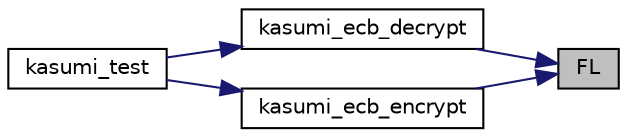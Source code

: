 digraph "FL"
{
 // LATEX_PDF_SIZE
  edge [fontname="Helvetica",fontsize="10",labelfontname="Helvetica",labelfontsize="10"];
  node [fontname="Helvetica",fontsize="10",shape=record];
  rankdir="RL";
  Node7 [label="FL",height=0.2,width=0.4,color="black", fillcolor="grey75", style="filled", fontcolor="black",tooltip=" "];
  Node7 -> Node8 [dir="back",color="midnightblue",fontsize="10",style="solid",fontname="Helvetica"];
  Node8 [label="kasumi_ecb_decrypt",height=0.2,width=0.4,color="black", fillcolor="white", style="filled",URL="$kasumi_8c.html#ade25ab67061b122b4309d7187a55ead6",tooltip=" "];
  Node8 -> Node9 [dir="back",color="midnightblue",fontsize="10",style="solid",fontname="Helvetica"];
  Node9 [label="kasumi_test",height=0.2,width=0.4,color="black", fillcolor="white", style="filled",URL="$kasumi_8c.html#aef063f4146ff8f960a6f8c39b2c9d6e9",tooltip=" "];
  Node7 -> Node10 [dir="back",color="midnightblue",fontsize="10",style="solid",fontname="Helvetica"];
  Node10 [label="kasumi_ecb_encrypt",height=0.2,width=0.4,color="black", fillcolor="white", style="filled",URL="$kasumi_8c.html#a2b93a734eadc37860db94b936570c0bb",tooltip=" "];
  Node10 -> Node9 [dir="back",color="midnightblue",fontsize="10",style="solid",fontname="Helvetica"];
}
